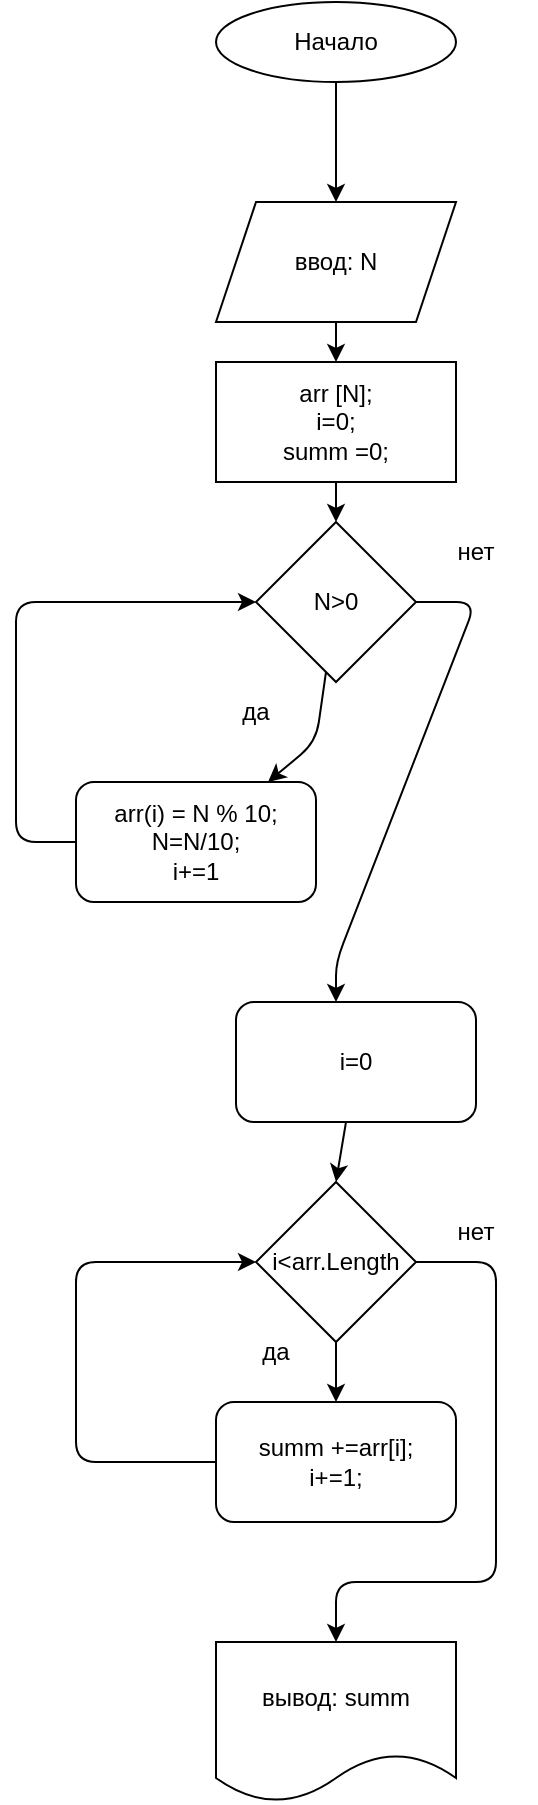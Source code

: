 <mxfile>
    <diagram id="XyvlHFDLuQb4Arq-bPFX" name="Страница 1">
        <mxGraphModel dx="2301" dy="911" grid="1" gridSize="10" guides="1" tooltips="1" connect="1" arrows="1" fold="1" page="1" pageScale="1" pageWidth="827" pageHeight="1169" math="0" shadow="0">
            <root>
                <mxCell id="0"/>
                <mxCell id="1" parent="0"/>
                <mxCell id="9" style="edgeStyle=none;html=1;entryX=0.5;entryY=0;entryDx=0;entryDy=0;" parent="1" source="2" target="3" edge="1">
                    <mxGeometry relative="1" as="geometry"/>
                </mxCell>
                <mxCell id="2" value="Начало" style="ellipse;whiteSpace=wrap;html=1;" parent="1" vertex="1">
                    <mxGeometry x="100" y="40" width="120" height="40" as="geometry"/>
                </mxCell>
                <mxCell id="10" style="edgeStyle=none;html=1;entryX=0.5;entryY=0;entryDx=0;entryDy=0;" parent="1" source="3" target="5" edge="1">
                    <mxGeometry relative="1" as="geometry"/>
                </mxCell>
                <mxCell id="3" value="ввод: N" style="shape=parallelogram;perimeter=parallelogramPerimeter;whiteSpace=wrap;html=1;fixedSize=1;" parent="1" vertex="1">
                    <mxGeometry x="100" y="140" width="120" height="60" as="geometry"/>
                </mxCell>
                <mxCell id="6" style="edgeStyle=none;html=1;" parent="1" source="4" target="7" edge="1">
                    <mxGeometry relative="1" as="geometry">
                        <mxPoint x="160" y="440" as="targetPoint"/>
                        <Array as="points">
                            <mxPoint x="150" y="410"/>
                        </Array>
                    </mxGeometry>
                </mxCell>
                <mxCell id="12" style="edgeStyle=none;html=1;startArrow=none;exitX=1;exitY=0.5;exitDx=0;exitDy=0;" parent="1" source="4" edge="1">
                    <mxGeometry relative="1" as="geometry">
                        <mxPoint x="160" y="540" as="targetPoint"/>
                        <mxPoint x="210" y="315" as="sourcePoint"/>
                        <Array as="points">
                            <mxPoint x="230" y="340"/>
                            <mxPoint x="160" y="520"/>
                        </Array>
                    </mxGeometry>
                </mxCell>
                <mxCell id="4" value="N&amp;gt;0" style="rhombus;whiteSpace=wrap;html=1;" parent="1" vertex="1">
                    <mxGeometry x="120" y="300" width="80" height="80" as="geometry"/>
                </mxCell>
                <mxCell id="11" style="edgeStyle=none;html=1;" parent="1" source="5" target="4" edge="1">
                    <mxGeometry relative="1" as="geometry"/>
                </mxCell>
                <mxCell id="5" value="arr [N];&lt;br&gt;i=0;&lt;br&gt;summ =0;" style="rounded=0;whiteSpace=wrap;html=1;" parent="1" vertex="1">
                    <mxGeometry x="100" y="220" width="120" height="60" as="geometry"/>
                </mxCell>
                <mxCell id="8" style="edgeStyle=none;html=1;exitX=0;exitY=0.5;exitDx=0;exitDy=0;entryX=0;entryY=0.5;entryDx=0;entryDy=0;" parent="1" source="7" target="4" edge="1">
                    <mxGeometry relative="1" as="geometry">
                        <Array as="points">
                            <mxPoint y="460"/>
                            <mxPoint y="340"/>
                        </Array>
                    </mxGeometry>
                </mxCell>
                <mxCell id="7" value="arr(i) = N % 10;&lt;br&gt;N=N/10;&lt;br&gt;i+=1" style="rounded=1;whiteSpace=wrap;html=1;" parent="1" vertex="1">
                    <mxGeometry x="30" y="430" width="120" height="60" as="geometry"/>
                </mxCell>
                <mxCell id="13" value="да" style="text;html=1;strokeColor=none;fillColor=none;align=center;verticalAlign=middle;whiteSpace=wrap;rounded=0;" parent="1" vertex="1">
                    <mxGeometry x="90" y="380" width="60" height="30" as="geometry"/>
                </mxCell>
                <mxCell id="17" value="нет" style="text;html=1;strokeColor=none;fillColor=none;align=center;verticalAlign=middle;whiteSpace=wrap;rounded=0;" parent="1" vertex="1">
                    <mxGeometry x="200" y="300" width="60" height="30" as="geometry"/>
                </mxCell>
                <mxCell id="20" style="edgeStyle=none;html=1;entryX=0.5;entryY=0;entryDx=0;entryDy=0;" parent="1" source="18" target="19" edge="1">
                    <mxGeometry relative="1" as="geometry"/>
                </mxCell>
                <mxCell id="18" value="i=0" style="rounded=1;whiteSpace=wrap;html=1;" parent="1" vertex="1">
                    <mxGeometry x="110" y="540" width="120" height="60" as="geometry"/>
                </mxCell>
                <mxCell id="21" style="edgeStyle=none;html=1;" parent="1" source="19" edge="1">
                    <mxGeometry relative="1" as="geometry">
                        <mxPoint x="160" y="740" as="targetPoint"/>
                    </mxGeometry>
                </mxCell>
                <mxCell id="24" style="edgeStyle=none;html=1;" parent="1" source="19" edge="1">
                    <mxGeometry relative="1" as="geometry">
                        <mxPoint x="160" y="860" as="targetPoint"/>
                        <Array as="points">
                            <mxPoint x="240" y="670"/>
                            <mxPoint x="240" y="830"/>
                            <mxPoint x="160" y="830"/>
                        </Array>
                    </mxGeometry>
                </mxCell>
                <mxCell id="19" value="i&amp;lt;arr.Length" style="rhombus;whiteSpace=wrap;html=1;" parent="1" vertex="1">
                    <mxGeometry x="120" y="630" width="80" height="80" as="geometry"/>
                </mxCell>
                <mxCell id="23" style="edgeStyle=none;html=1;entryX=0;entryY=0.5;entryDx=0;entryDy=0;" parent="1" source="22" target="19" edge="1">
                    <mxGeometry relative="1" as="geometry">
                        <mxPoint x="110" y="680" as="targetPoint"/>
                        <Array as="points">
                            <mxPoint x="30" y="770"/>
                            <mxPoint x="30" y="670"/>
                        </Array>
                    </mxGeometry>
                </mxCell>
                <mxCell id="22" value="summ +=arr[i];&lt;br&gt;i+=1;" style="rounded=1;whiteSpace=wrap;html=1;" parent="1" vertex="1">
                    <mxGeometry x="100" y="740" width="120" height="60" as="geometry"/>
                </mxCell>
                <mxCell id="25" value="да" style="text;html=1;strokeColor=none;fillColor=none;align=center;verticalAlign=middle;whiteSpace=wrap;rounded=0;" parent="1" vertex="1">
                    <mxGeometry x="100" y="700" width="60" height="30" as="geometry"/>
                </mxCell>
                <mxCell id="26" value="нет" style="text;html=1;strokeColor=none;fillColor=none;align=center;verticalAlign=middle;whiteSpace=wrap;rounded=0;" parent="1" vertex="1">
                    <mxGeometry x="200" y="640" width="60" height="30" as="geometry"/>
                </mxCell>
                <mxCell id="27" value="вывод: summ" style="shape=document;whiteSpace=wrap;html=1;boundedLbl=1;" parent="1" vertex="1">
                    <mxGeometry x="100" y="860" width="120" height="80" as="geometry"/>
                </mxCell>
            </root>
        </mxGraphModel>
    </diagram>
</mxfile>